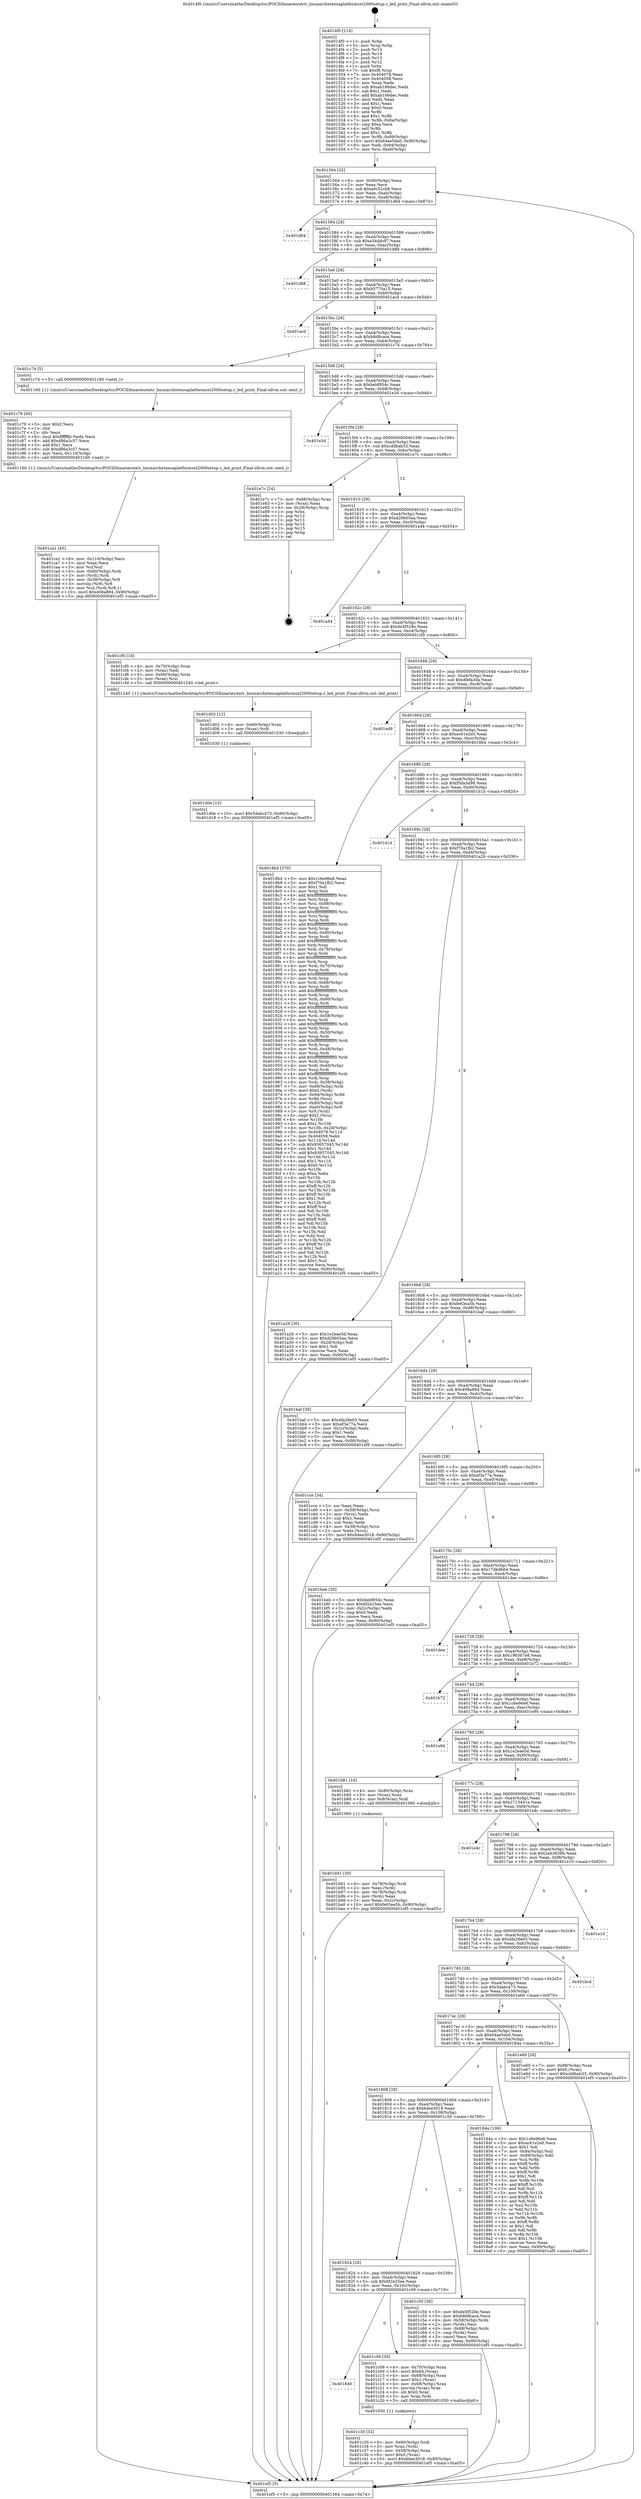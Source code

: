 digraph "0x4014f0" {
  label = "0x4014f0 (/mnt/c/Users/mathe/Desktop/tcc/POCII/binaries/extr_linuxarchxtensaplatformsxt2000setup.c_led_print_Final-ollvm.out::main(0))"
  labelloc = "t"
  node[shape=record]

  Entry [label="",width=0.3,height=0.3,shape=circle,fillcolor=black,style=filled]
  "0x401564" [label="{
     0x401564 [32]\l
     | [instrs]\l
     &nbsp;&nbsp;0x401564 \<+6\>: mov -0x90(%rbp),%eax\l
     &nbsp;&nbsp;0x40156a \<+2\>: mov %eax,%ecx\l
     &nbsp;&nbsp;0x40156c \<+6\>: sub $0xa0c52cb8,%ecx\l
     &nbsp;&nbsp;0x401572 \<+6\>: mov %eax,-0xa4(%rbp)\l
     &nbsp;&nbsp;0x401578 \<+6\>: mov %ecx,-0xa8(%rbp)\l
     &nbsp;&nbsp;0x40157e \<+6\>: je 0000000000401d64 \<main+0x874\>\l
  }"]
  "0x401d64" [label="{
     0x401d64\l
  }", style=dashed]
  "0x401584" [label="{
     0x401584 [28]\l
     | [instrs]\l
     &nbsp;&nbsp;0x401584 \<+5\>: jmp 0000000000401589 \<main+0x99\>\l
     &nbsp;&nbsp;0x401589 \<+6\>: mov -0xa4(%rbp),%eax\l
     &nbsp;&nbsp;0x40158f \<+5\>: sub $0xa34ddc97,%eax\l
     &nbsp;&nbsp;0x401594 \<+6\>: mov %eax,-0xac(%rbp)\l
     &nbsp;&nbsp;0x40159a \<+6\>: je 0000000000401d88 \<main+0x898\>\l
  }"]
  Exit [label="",width=0.3,height=0.3,shape=circle,fillcolor=black,style=filled,peripheries=2]
  "0x401d88" [label="{
     0x401d88\l
  }", style=dashed]
  "0x4015a0" [label="{
     0x4015a0 [28]\l
     | [instrs]\l
     &nbsp;&nbsp;0x4015a0 \<+5\>: jmp 00000000004015a5 \<main+0xb5\>\l
     &nbsp;&nbsp;0x4015a5 \<+6\>: mov -0xa4(%rbp),%eax\l
     &nbsp;&nbsp;0x4015ab \<+5\>: sub $0xb5770a15,%eax\l
     &nbsp;&nbsp;0x4015b0 \<+6\>: mov %eax,-0xb0(%rbp)\l
     &nbsp;&nbsp;0x4015b6 \<+6\>: je 0000000000401acd \<main+0x5dd\>\l
  }"]
  "0x401d0e" [label="{
     0x401d0e [15]\l
     | [instrs]\l
     &nbsp;&nbsp;0x401d0e \<+10\>: movl $0x5dabc473,-0x90(%rbp)\l
     &nbsp;&nbsp;0x401d18 \<+5\>: jmp 0000000000401ef5 \<main+0xa05\>\l
  }"]
  "0x401acd" [label="{
     0x401acd\l
  }", style=dashed]
  "0x4015bc" [label="{
     0x4015bc [28]\l
     | [instrs]\l
     &nbsp;&nbsp;0x4015bc \<+5\>: jmp 00000000004015c1 \<main+0xd1\>\l
     &nbsp;&nbsp;0x4015c1 \<+6\>: mov -0xa4(%rbp),%eax\l
     &nbsp;&nbsp;0x4015c7 \<+5\>: sub $0xb8d8cace,%eax\l
     &nbsp;&nbsp;0x4015cc \<+6\>: mov %eax,-0xb4(%rbp)\l
     &nbsp;&nbsp;0x4015d2 \<+6\>: je 0000000000401c74 \<main+0x784\>\l
  }"]
  "0x401d02" [label="{
     0x401d02 [12]\l
     | [instrs]\l
     &nbsp;&nbsp;0x401d02 \<+4\>: mov -0x60(%rbp),%rax\l
     &nbsp;&nbsp;0x401d06 \<+3\>: mov (%rax),%rdi\l
     &nbsp;&nbsp;0x401d09 \<+5\>: call 0000000000401030 \<free@plt\>\l
     | [calls]\l
     &nbsp;&nbsp;0x401030 \{1\} (unknown)\l
  }"]
  "0x401c74" [label="{
     0x401c74 [5]\l
     | [instrs]\l
     &nbsp;&nbsp;0x401c74 \<+5\>: call 0000000000401160 \<next_i\>\l
     | [calls]\l
     &nbsp;&nbsp;0x401160 \{1\} (/mnt/c/Users/mathe/Desktop/tcc/POCII/binaries/extr_linuxarchxtensaplatformsxt2000setup.c_led_print_Final-ollvm.out::next_i)\l
  }"]
  "0x4015d8" [label="{
     0x4015d8 [28]\l
     | [instrs]\l
     &nbsp;&nbsp;0x4015d8 \<+5\>: jmp 00000000004015dd \<main+0xed\>\l
     &nbsp;&nbsp;0x4015dd \<+6\>: mov -0xa4(%rbp),%eax\l
     &nbsp;&nbsp;0x4015e3 \<+5\>: sub $0xbebf954c,%eax\l
     &nbsp;&nbsp;0x4015e8 \<+6\>: mov %eax,-0xb8(%rbp)\l
     &nbsp;&nbsp;0x4015ee \<+6\>: je 0000000000401e3d \<main+0x94d\>\l
  }"]
  "0x401ca1" [label="{
     0x401ca1 [45]\l
     | [instrs]\l
     &nbsp;&nbsp;0x401ca1 \<+6\>: mov -0x110(%rbp),%ecx\l
     &nbsp;&nbsp;0x401ca7 \<+3\>: imul %eax,%ecx\l
     &nbsp;&nbsp;0x401caa \<+3\>: mov %cl,%sil\l
     &nbsp;&nbsp;0x401cad \<+4\>: mov -0x60(%rbp),%rdi\l
     &nbsp;&nbsp;0x401cb1 \<+3\>: mov (%rdi),%rdi\l
     &nbsp;&nbsp;0x401cb4 \<+4\>: mov -0x58(%rbp),%r8\l
     &nbsp;&nbsp;0x401cb8 \<+3\>: movslq (%r8),%r8\l
     &nbsp;&nbsp;0x401cbb \<+4\>: mov %sil,(%rdi,%r8,1)\l
     &nbsp;&nbsp;0x401cbf \<+10\>: movl $0x408a884,-0x90(%rbp)\l
     &nbsp;&nbsp;0x401cc9 \<+5\>: jmp 0000000000401ef5 \<main+0xa05\>\l
  }"]
  "0x401e3d" [label="{
     0x401e3d\l
  }", style=dashed]
  "0x4015f4" [label="{
     0x4015f4 [28]\l
     | [instrs]\l
     &nbsp;&nbsp;0x4015f4 \<+5\>: jmp 00000000004015f9 \<main+0x109\>\l
     &nbsp;&nbsp;0x4015f9 \<+6\>: mov -0xa4(%rbp),%eax\l
     &nbsp;&nbsp;0x4015ff \<+5\>: sub $0xcddbab33,%eax\l
     &nbsp;&nbsp;0x401604 \<+6\>: mov %eax,-0xbc(%rbp)\l
     &nbsp;&nbsp;0x40160a \<+6\>: je 0000000000401e7c \<main+0x98c\>\l
  }"]
  "0x401c79" [label="{
     0x401c79 [40]\l
     | [instrs]\l
     &nbsp;&nbsp;0x401c79 \<+5\>: mov $0x2,%ecx\l
     &nbsp;&nbsp;0x401c7e \<+1\>: cltd\l
     &nbsp;&nbsp;0x401c7f \<+2\>: idiv %ecx\l
     &nbsp;&nbsp;0x401c81 \<+6\>: imul $0xfffffffe,%edx,%ecx\l
     &nbsp;&nbsp;0x401c87 \<+6\>: add $0xd86a3c57,%ecx\l
     &nbsp;&nbsp;0x401c8d \<+3\>: add $0x1,%ecx\l
     &nbsp;&nbsp;0x401c90 \<+6\>: sub $0xd86a3c57,%ecx\l
     &nbsp;&nbsp;0x401c96 \<+6\>: mov %ecx,-0x110(%rbp)\l
     &nbsp;&nbsp;0x401c9c \<+5\>: call 0000000000401160 \<next_i\>\l
     | [calls]\l
     &nbsp;&nbsp;0x401160 \{1\} (/mnt/c/Users/mathe/Desktop/tcc/POCII/binaries/extr_linuxarchxtensaplatformsxt2000setup.c_led_print_Final-ollvm.out::next_i)\l
  }"]
  "0x401e7c" [label="{
     0x401e7c [24]\l
     | [instrs]\l
     &nbsp;&nbsp;0x401e7c \<+7\>: mov -0x88(%rbp),%rax\l
     &nbsp;&nbsp;0x401e83 \<+2\>: mov (%rax),%eax\l
     &nbsp;&nbsp;0x401e85 \<+4\>: lea -0x28(%rbp),%rsp\l
     &nbsp;&nbsp;0x401e89 \<+1\>: pop %rbx\l
     &nbsp;&nbsp;0x401e8a \<+2\>: pop %r12\l
     &nbsp;&nbsp;0x401e8c \<+2\>: pop %r13\l
     &nbsp;&nbsp;0x401e8e \<+2\>: pop %r14\l
     &nbsp;&nbsp;0x401e90 \<+2\>: pop %r15\l
     &nbsp;&nbsp;0x401e92 \<+1\>: pop %rbp\l
     &nbsp;&nbsp;0x401e93 \<+1\>: ret\l
  }"]
  "0x401610" [label="{
     0x401610 [28]\l
     | [instrs]\l
     &nbsp;&nbsp;0x401610 \<+5\>: jmp 0000000000401615 \<main+0x125\>\l
     &nbsp;&nbsp;0x401615 \<+6\>: mov -0xa4(%rbp),%eax\l
     &nbsp;&nbsp;0x40161b \<+5\>: sub $0xd29b05aa,%eax\l
     &nbsp;&nbsp;0x401620 \<+6\>: mov %eax,-0xc0(%rbp)\l
     &nbsp;&nbsp;0x401626 \<+6\>: je 0000000000401a44 \<main+0x554\>\l
  }"]
  "0x401c30" [label="{
     0x401c30 [32]\l
     | [instrs]\l
     &nbsp;&nbsp;0x401c30 \<+4\>: mov -0x60(%rbp),%rdi\l
     &nbsp;&nbsp;0x401c34 \<+3\>: mov %rax,(%rdi)\l
     &nbsp;&nbsp;0x401c37 \<+4\>: mov -0x58(%rbp),%rax\l
     &nbsp;&nbsp;0x401c3b \<+6\>: movl $0x0,(%rax)\l
     &nbsp;&nbsp;0x401c41 \<+10\>: movl $0x6dee3018,-0x90(%rbp)\l
     &nbsp;&nbsp;0x401c4b \<+5\>: jmp 0000000000401ef5 \<main+0xa05\>\l
  }"]
  "0x401a44" [label="{
     0x401a44\l
  }", style=dashed]
  "0x40162c" [label="{
     0x40162c [28]\l
     | [instrs]\l
     &nbsp;&nbsp;0x40162c \<+5\>: jmp 0000000000401631 \<main+0x141\>\l
     &nbsp;&nbsp;0x401631 \<+6\>: mov -0xa4(%rbp),%eax\l
     &nbsp;&nbsp;0x401637 \<+5\>: sub $0xde5f528e,%eax\l
     &nbsp;&nbsp;0x40163c \<+6\>: mov %eax,-0xc4(%rbp)\l
     &nbsp;&nbsp;0x401642 \<+6\>: je 0000000000401cf0 \<main+0x800\>\l
  }"]
  "0x401840" [label="{
     0x401840\l
  }", style=dashed]
  "0x401cf0" [label="{
     0x401cf0 [18]\l
     | [instrs]\l
     &nbsp;&nbsp;0x401cf0 \<+4\>: mov -0x70(%rbp),%rax\l
     &nbsp;&nbsp;0x401cf4 \<+2\>: mov (%rax),%edi\l
     &nbsp;&nbsp;0x401cf6 \<+4\>: mov -0x60(%rbp),%rax\l
     &nbsp;&nbsp;0x401cfa \<+3\>: mov (%rax),%rsi\l
     &nbsp;&nbsp;0x401cfd \<+5\>: call 0000000000401240 \<led_print\>\l
     | [calls]\l
     &nbsp;&nbsp;0x401240 \{1\} (/mnt/c/Users/mathe/Desktop/tcc/POCII/binaries/extr_linuxarchxtensaplatformsxt2000setup.c_led_print_Final-ollvm.out::led_print)\l
  }"]
  "0x401648" [label="{
     0x401648 [28]\l
     | [instrs]\l
     &nbsp;&nbsp;0x401648 \<+5\>: jmp 000000000040164d \<main+0x15d\>\l
     &nbsp;&nbsp;0x40164d \<+6\>: mov -0xa4(%rbp),%eax\l
     &nbsp;&nbsp;0x401653 \<+5\>: sub $0xdfefa3da,%eax\l
     &nbsp;&nbsp;0x401658 \<+6\>: mov %eax,-0xc8(%rbp)\l
     &nbsp;&nbsp;0x40165e \<+6\>: je 0000000000401ed9 \<main+0x9e9\>\l
  }"]
  "0x401c09" [label="{
     0x401c09 [39]\l
     | [instrs]\l
     &nbsp;&nbsp;0x401c09 \<+4\>: mov -0x70(%rbp),%rax\l
     &nbsp;&nbsp;0x401c0d \<+6\>: movl $0x64,(%rax)\l
     &nbsp;&nbsp;0x401c13 \<+4\>: mov -0x68(%rbp),%rax\l
     &nbsp;&nbsp;0x401c17 \<+6\>: movl $0x1,(%rax)\l
     &nbsp;&nbsp;0x401c1d \<+4\>: mov -0x68(%rbp),%rax\l
     &nbsp;&nbsp;0x401c21 \<+3\>: movslq (%rax),%rax\l
     &nbsp;&nbsp;0x401c24 \<+4\>: shl $0x0,%rax\l
     &nbsp;&nbsp;0x401c28 \<+3\>: mov %rax,%rdi\l
     &nbsp;&nbsp;0x401c2b \<+5\>: call 0000000000401050 \<malloc@plt\>\l
     | [calls]\l
     &nbsp;&nbsp;0x401050 \{1\} (unknown)\l
  }"]
  "0x401ed9" [label="{
     0x401ed9\l
  }", style=dashed]
  "0x401664" [label="{
     0x401664 [28]\l
     | [instrs]\l
     &nbsp;&nbsp;0x401664 \<+5\>: jmp 0000000000401669 \<main+0x179\>\l
     &nbsp;&nbsp;0x401669 \<+6\>: mov -0xa4(%rbp),%eax\l
     &nbsp;&nbsp;0x40166f \<+5\>: sub $0xec61e2e0,%eax\l
     &nbsp;&nbsp;0x401674 \<+6\>: mov %eax,-0xcc(%rbp)\l
     &nbsp;&nbsp;0x40167a \<+6\>: je 00000000004018b4 \<main+0x3c4\>\l
  }"]
  "0x401824" [label="{
     0x401824 [28]\l
     | [instrs]\l
     &nbsp;&nbsp;0x401824 \<+5\>: jmp 0000000000401829 \<main+0x339\>\l
     &nbsp;&nbsp;0x401829 \<+6\>: mov -0xa4(%rbp),%eax\l
     &nbsp;&nbsp;0x40182f \<+5\>: sub $0x6f2e25ee,%eax\l
     &nbsp;&nbsp;0x401834 \<+6\>: mov %eax,-0x10c(%rbp)\l
     &nbsp;&nbsp;0x40183a \<+6\>: je 0000000000401c09 \<main+0x719\>\l
  }"]
  "0x4018b4" [label="{
     0x4018b4 [370]\l
     | [instrs]\l
     &nbsp;&nbsp;0x4018b4 \<+5\>: mov $0x1c6e96e8,%eax\l
     &nbsp;&nbsp;0x4018b9 \<+5\>: mov $0xf70a1fb2,%ecx\l
     &nbsp;&nbsp;0x4018be \<+2\>: mov $0x1,%dl\l
     &nbsp;&nbsp;0x4018c0 \<+3\>: mov %rsp,%rsi\l
     &nbsp;&nbsp;0x4018c3 \<+4\>: add $0xfffffffffffffff0,%rsi\l
     &nbsp;&nbsp;0x4018c7 \<+3\>: mov %rsi,%rsp\l
     &nbsp;&nbsp;0x4018ca \<+7\>: mov %rsi,-0x88(%rbp)\l
     &nbsp;&nbsp;0x4018d1 \<+3\>: mov %rsp,%rsi\l
     &nbsp;&nbsp;0x4018d4 \<+4\>: add $0xfffffffffffffff0,%rsi\l
     &nbsp;&nbsp;0x4018d8 \<+3\>: mov %rsi,%rsp\l
     &nbsp;&nbsp;0x4018db \<+3\>: mov %rsp,%rdi\l
     &nbsp;&nbsp;0x4018de \<+4\>: add $0xfffffffffffffff0,%rdi\l
     &nbsp;&nbsp;0x4018e2 \<+3\>: mov %rdi,%rsp\l
     &nbsp;&nbsp;0x4018e5 \<+4\>: mov %rdi,-0x80(%rbp)\l
     &nbsp;&nbsp;0x4018e9 \<+3\>: mov %rsp,%rdi\l
     &nbsp;&nbsp;0x4018ec \<+4\>: add $0xfffffffffffffff0,%rdi\l
     &nbsp;&nbsp;0x4018f0 \<+3\>: mov %rdi,%rsp\l
     &nbsp;&nbsp;0x4018f3 \<+4\>: mov %rdi,-0x78(%rbp)\l
     &nbsp;&nbsp;0x4018f7 \<+3\>: mov %rsp,%rdi\l
     &nbsp;&nbsp;0x4018fa \<+4\>: add $0xfffffffffffffff0,%rdi\l
     &nbsp;&nbsp;0x4018fe \<+3\>: mov %rdi,%rsp\l
     &nbsp;&nbsp;0x401901 \<+4\>: mov %rdi,-0x70(%rbp)\l
     &nbsp;&nbsp;0x401905 \<+3\>: mov %rsp,%rdi\l
     &nbsp;&nbsp;0x401908 \<+4\>: add $0xfffffffffffffff0,%rdi\l
     &nbsp;&nbsp;0x40190c \<+3\>: mov %rdi,%rsp\l
     &nbsp;&nbsp;0x40190f \<+4\>: mov %rdi,-0x68(%rbp)\l
     &nbsp;&nbsp;0x401913 \<+3\>: mov %rsp,%rdi\l
     &nbsp;&nbsp;0x401916 \<+4\>: add $0xfffffffffffffff0,%rdi\l
     &nbsp;&nbsp;0x40191a \<+3\>: mov %rdi,%rsp\l
     &nbsp;&nbsp;0x40191d \<+4\>: mov %rdi,-0x60(%rbp)\l
     &nbsp;&nbsp;0x401921 \<+3\>: mov %rsp,%rdi\l
     &nbsp;&nbsp;0x401924 \<+4\>: add $0xfffffffffffffff0,%rdi\l
     &nbsp;&nbsp;0x401928 \<+3\>: mov %rdi,%rsp\l
     &nbsp;&nbsp;0x40192b \<+4\>: mov %rdi,-0x58(%rbp)\l
     &nbsp;&nbsp;0x40192f \<+3\>: mov %rsp,%rdi\l
     &nbsp;&nbsp;0x401932 \<+4\>: add $0xfffffffffffffff0,%rdi\l
     &nbsp;&nbsp;0x401936 \<+3\>: mov %rdi,%rsp\l
     &nbsp;&nbsp;0x401939 \<+4\>: mov %rdi,-0x50(%rbp)\l
     &nbsp;&nbsp;0x40193d \<+3\>: mov %rsp,%rdi\l
     &nbsp;&nbsp;0x401940 \<+4\>: add $0xfffffffffffffff0,%rdi\l
     &nbsp;&nbsp;0x401944 \<+3\>: mov %rdi,%rsp\l
     &nbsp;&nbsp;0x401947 \<+4\>: mov %rdi,-0x48(%rbp)\l
     &nbsp;&nbsp;0x40194b \<+3\>: mov %rsp,%rdi\l
     &nbsp;&nbsp;0x40194e \<+4\>: add $0xfffffffffffffff0,%rdi\l
     &nbsp;&nbsp;0x401952 \<+3\>: mov %rdi,%rsp\l
     &nbsp;&nbsp;0x401955 \<+4\>: mov %rdi,-0x40(%rbp)\l
     &nbsp;&nbsp;0x401959 \<+3\>: mov %rsp,%rdi\l
     &nbsp;&nbsp;0x40195c \<+4\>: add $0xfffffffffffffff0,%rdi\l
     &nbsp;&nbsp;0x401960 \<+3\>: mov %rdi,%rsp\l
     &nbsp;&nbsp;0x401963 \<+4\>: mov %rdi,-0x38(%rbp)\l
     &nbsp;&nbsp;0x401967 \<+7\>: mov -0x88(%rbp),%rdi\l
     &nbsp;&nbsp;0x40196e \<+6\>: movl $0x0,(%rdi)\l
     &nbsp;&nbsp;0x401974 \<+7\>: mov -0x94(%rbp),%r8d\l
     &nbsp;&nbsp;0x40197b \<+3\>: mov %r8d,(%rsi)\l
     &nbsp;&nbsp;0x40197e \<+4\>: mov -0x80(%rbp),%rdi\l
     &nbsp;&nbsp;0x401982 \<+7\>: mov -0xa0(%rbp),%r9\l
     &nbsp;&nbsp;0x401989 \<+3\>: mov %r9,(%rdi)\l
     &nbsp;&nbsp;0x40198c \<+3\>: cmpl $0x2,(%rsi)\l
     &nbsp;&nbsp;0x40198f \<+4\>: setne %r10b\l
     &nbsp;&nbsp;0x401993 \<+4\>: and $0x1,%r10b\l
     &nbsp;&nbsp;0x401997 \<+4\>: mov %r10b,-0x2d(%rbp)\l
     &nbsp;&nbsp;0x40199b \<+8\>: mov 0x404078,%r11d\l
     &nbsp;&nbsp;0x4019a3 \<+7\>: mov 0x404058,%ebx\l
     &nbsp;&nbsp;0x4019aa \<+3\>: mov %r11d,%r14d\l
     &nbsp;&nbsp;0x4019ad \<+7\>: sub $0x93657045,%r14d\l
     &nbsp;&nbsp;0x4019b4 \<+4\>: sub $0x1,%r14d\l
     &nbsp;&nbsp;0x4019b8 \<+7\>: add $0x93657045,%r14d\l
     &nbsp;&nbsp;0x4019bf \<+4\>: imul %r14d,%r11d\l
     &nbsp;&nbsp;0x4019c3 \<+4\>: and $0x1,%r11d\l
     &nbsp;&nbsp;0x4019c7 \<+4\>: cmp $0x0,%r11d\l
     &nbsp;&nbsp;0x4019cb \<+4\>: sete %r10b\l
     &nbsp;&nbsp;0x4019cf \<+3\>: cmp $0xa,%ebx\l
     &nbsp;&nbsp;0x4019d2 \<+4\>: setl %r15b\l
     &nbsp;&nbsp;0x4019d6 \<+3\>: mov %r10b,%r12b\l
     &nbsp;&nbsp;0x4019d9 \<+4\>: xor $0xff,%r12b\l
     &nbsp;&nbsp;0x4019dd \<+3\>: mov %r15b,%r13b\l
     &nbsp;&nbsp;0x4019e0 \<+4\>: xor $0xff,%r13b\l
     &nbsp;&nbsp;0x4019e4 \<+3\>: xor $0x1,%dl\l
     &nbsp;&nbsp;0x4019e7 \<+3\>: mov %r12b,%sil\l
     &nbsp;&nbsp;0x4019ea \<+4\>: and $0xff,%sil\l
     &nbsp;&nbsp;0x4019ee \<+3\>: and %dl,%r10b\l
     &nbsp;&nbsp;0x4019f1 \<+3\>: mov %r13b,%dil\l
     &nbsp;&nbsp;0x4019f4 \<+4\>: and $0xff,%dil\l
     &nbsp;&nbsp;0x4019f8 \<+3\>: and %dl,%r15b\l
     &nbsp;&nbsp;0x4019fb \<+3\>: or %r10b,%sil\l
     &nbsp;&nbsp;0x4019fe \<+3\>: or %r15b,%dil\l
     &nbsp;&nbsp;0x401a01 \<+3\>: xor %dil,%sil\l
     &nbsp;&nbsp;0x401a04 \<+3\>: or %r13b,%r12b\l
     &nbsp;&nbsp;0x401a07 \<+4\>: xor $0xff,%r12b\l
     &nbsp;&nbsp;0x401a0b \<+3\>: or $0x1,%dl\l
     &nbsp;&nbsp;0x401a0e \<+3\>: and %dl,%r12b\l
     &nbsp;&nbsp;0x401a11 \<+3\>: or %r12b,%sil\l
     &nbsp;&nbsp;0x401a14 \<+4\>: test $0x1,%sil\l
     &nbsp;&nbsp;0x401a18 \<+3\>: cmovne %ecx,%eax\l
     &nbsp;&nbsp;0x401a1b \<+6\>: mov %eax,-0x90(%rbp)\l
     &nbsp;&nbsp;0x401a21 \<+5\>: jmp 0000000000401ef5 \<main+0xa05\>\l
  }"]
  "0x401680" [label="{
     0x401680 [28]\l
     | [instrs]\l
     &nbsp;&nbsp;0x401680 \<+5\>: jmp 0000000000401685 \<main+0x195\>\l
     &nbsp;&nbsp;0x401685 \<+6\>: mov -0xa4(%rbp),%eax\l
     &nbsp;&nbsp;0x40168b \<+5\>: sub $0xf5da3d99,%eax\l
     &nbsp;&nbsp;0x401690 \<+6\>: mov %eax,-0xd0(%rbp)\l
     &nbsp;&nbsp;0x401696 \<+6\>: je 0000000000401d1d \<main+0x82d\>\l
  }"]
  "0x401c50" [label="{
     0x401c50 [36]\l
     | [instrs]\l
     &nbsp;&nbsp;0x401c50 \<+5\>: mov $0xde5f528e,%eax\l
     &nbsp;&nbsp;0x401c55 \<+5\>: mov $0xb8d8cace,%ecx\l
     &nbsp;&nbsp;0x401c5a \<+4\>: mov -0x58(%rbp),%rdx\l
     &nbsp;&nbsp;0x401c5e \<+2\>: mov (%rdx),%esi\l
     &nbsp;&nbsp;0x401c60 \<+4\>: mov -0x68(%rbp),%rdx\l
     &nbsp;&nbsp;0x401c64 \<+2\>: cmp (%rdx),%esi\l
     &nbsp;&nbsp;0x401c66 \<+3\>: cmovl %ecx,%eax\l
     &nbsp;&nbsp;0x401c69 \<+6\>: mov %eax,-0x90(%rbp)\l
     &nbsp;&nbsp;0x401c6f \<+5\>: jmp 0000000000401ef5 \<main+0xa05\>\l
  }"]
  "0x401d1d" [label="{
     0x401d1d\l
  }", style=dashed]
  "0x40169c" [label="{
     0x40169c [28]\l
     | [instrs]\l
     &nbsp;&nbsp;0x40169c \<+5\>: jmp 00000000004016a1 \<main+0x1b1\>\l
     &nbsp;&nbsp;0x4016a1 \<+6\>: mov -0xa4(%rbp),%eax\l
     &nbsp;&nbsp;0x4016a7 \<+5\>: sub $0xf70a1fb2,%eax\l
     &nbsp;&nbsp;0x4016ac \<+6\>: mov %eax,-0xd4(%rbp)\l
     &nbsp;&nbsp;0x4016b2 \<+6\>: je 0000000000401a26 \<main+0x536\>\l
  }"]
  "0x401b91" [label="{
     0x401b91 [30]\l
     | [instrs]\l
     &nbsp;&nbsp;0x401b91 \<+4\>: mov -0x78(%rbp),%rdi\l
     &nbsp;&nbsp;0x401b95 \<+2\>: mov %eax,(%rdi)\l
     &nbsp;&nbsp;0x401b97 \<+4\>: mov -0x78(%rbp),%rdi\l
     &nbsp;&nbsp;0x401b9b \<+2\>: mov (%rdi),%eax\l
     &nbsp;&nbsp;0x401b9d \<+3\>: mov %eax,-0x2c(%rbp)\l
     &nbsp;&nbsp;0x401ba0 \<+10\>: movl $0xfe63ea5b,-0x90(%rbp)\l
     &nbsp;&nbsp;0x401baa \<+5\>: jmp 0000000000401ef5 \<main+0xa05\>\l
  }"]
  "0x401a26" [label="{
     0x401a26 [30]\l
     | [instrs]\l
     &nbsp;&nbsp;0x401a26 \<+5\>: mov $0x1e2eae5d,%eax\l
     &nbsp;&nbsp;0x401a2b \<+5\>: mov $0xd29b05aa,%ecx\l
     &nbsp;&nbsp;0x401a30 \<+3\>: mov -0x2d(%rbp),%dl\l
     &nbsp;&nbsp;0x401a33 \<+3\>: test $0x1,%dl\l
     &nbsp;&nbsp;0x401a36 \<+3\>: cmovne %ecx,%eax\l
     &nbsp;&nbsp;0x401a39 \<+6\>: mov %eax,-0x90(%rbp)\l
     &nbsp;&nbsp;0x401a3f \<+5\>: jmp 0000000000401ef5 \<main+0xa05\>\l
  }"]
  "0x4016b8" [label="{
     0x4016b8 [28]\l
     | [instrs]\l
     &nbsp;&nbsp;0x4016b8 \<+5\>: jmp 00000000004016bd \<main+0x1cd\>\l
     &nbsp;&nbsp;0x4016bd \<+6\>: mov -0xa4(%rbp),%eax\l
     &nbsp;&nbsp;0x4016c3 \<+5\>: sub $0xfe63ea5b,%eax\l
     &nbsp;&nbsp;0x4016c8 \<+6\>: mov %eax,-0xd8(%rbp)\l
     &nbsp;&nbsp;0x4016ce \<+6\>: je 0000000000401baf \<main+0x6bf\>\l
  }"]
  "0x4014f0" [label="{
     0x4014f0 [116]\l
     | [instrs]\l
     &nbsp;&nbsp;0x4014f0 \<+1\>: push %rbp\l
     &nbsp;&nbsp;0x4014f1 \<+3\>: mov %rsp,%rbp\l
     &nbsp;&nbsp;0x4014f4 \<+2\>: push %r15\l
     &nbsp;&nbsp;0x4014f6 \<+2\>: push %r14\l
     &nbsp;&nbsp;0x4014f8 \<+2\>: push %r13\l
     &nbsp;&nbsp;0x4014fa \<+2\>: push %r12\l
     &nbsp;&nbsp;0x4014fc \<+1\>: push %rbx\l
     &nbsp;&nbsp;0x4014fd \<+7\>: sub $0xf8,%rsp\l
     &nbsp;&nbsp;0x401504 \<+7\>: mov 0x404078,%eax\l
     &nbsp;&nbsp;0x40150b \<+7\>: mov 0x404058,%ecx\l
     &nbsp;&nbsp;0x401512 \<+2\>: mov %eax,%edx\l
     &nbsp;&nbsp;0x401514 \<+6\>: sub $0xab166dec,%edx\l
     &nbsp;&nbsp;0x40151a \<+3\>: sub $0x1,%edx\l
     &nbsp;&nbsp;0x40151d \<+6\>: add $0xab166dec,%edx\l
     &nbsp;&nbsp;0x401523 \<+3\>: imul %edx,%eax\l
     &nbsp;&nbsp;0x401526 \<+3\>: and $0x1,%eax\l
     &nbsp;&nbsp;0x401529 \<+3\>: cmp $0x0,%eax\l
     &nbsp;&nbsp;0x40152c \<+4\>: sete %r8b\l
     &nbsp;&nbsp;0x401530 \<+4\>: and $0x1,%r8b\l
     &nbsp;&nbsp;0x401534 \<+7\>: mov %r8b,-0x8a(%rbp)\l
     &nbsp;&nbsp;0x40153b \<+3\>: cmp $0xa,%ecx\l
     &nbsp;&nbsp;0x40153e \<+4\>: setl %r8b\l
     &nbsp;&nbsp;0x401542 \<+4\>: and $0x1,%r8b\l
     &nbsp;&nbsp;0x401546 \<+7\>: mov %r8b,-0x89(%rbp)\l
     &nbsp;&nbsp;0x40154d \<+10\>: movl $0x64ae5da0,-0x90(%rbp)\l
     &nbsp;&nbsp;0x401557 \<+6\>: mov %edi,-0x94(%rbp)\l
     &nbsp;&nbsp;0x40155d \<+7\>: mov %rsi,-0xa0(%rbp)\l
  }"]
  "0x401baf" [label="{
     0x401baf [30]\l
     | [instrs]\l
     &nbsp;&nbsp;0x401baf \<+5\>: mov $0x4fa28e03,%eax\l
     &nbsp;&nbsp;0x401bb4 \<+5\>: mov $0xef3a77a,%ecx\l
     &nbsp;&nbsp;0x401bb9 \<+3\>: mov -0x2c(%rbp),%edx\l
     &nbsp;&nbsp;0x401bbc \<+3\>: cmp $0x1,%edx\l
     &nbsp;&nbsp;0x401bbf \<+3\>: cmovl %ecx,%eax\l
     &nbsp;&nbsp;0x401bc2 \<+6\>: mov %eax,-0x90(%rbp)\l
     &nbsp;&nbsp;0x401bc8 \<+5\>: jmp 0000000000401ef5 \<main+0xa05\>\l
  }"]
  "0x4016d4" [label="{
     0x4016d4 [28]\l
     | [instrs]\l
     &nbsp;&nbsp;0x4016d4 \<+5\>: jmp 00000000004016d9 \<main+0x1e9\>\l
     &nbsp;&nbsp;0x4016d9 \<+6\>: mov -0xa4(%rbp),%eax\l
     &nbsp;&nbsp;0x4016df \<+5\>: sub $0x408a884,%eax\l
     &nbsp;&nbsp;0x4016e4 \<+6\>: mov %eax,-0xdc(%rbp)\l
     &nbsp;&nbsp;0x4016ea \<+6\>: je 0000000000401cce \<main+0x7de\>\l
  }"]
  "0x401ef5" [label="{
     0x401ef5 [5]\l
     | [instrs]\l
     &nbsp;&nbsp;0x401ef5 \<+5\>: jmp 0000000000401564 \<main+0x74\>\l
  }"]
  "0x401cce" [label="{
     0x401cce [34]\l
     | [instrs]\l
     &nbsp;&nbsp;0x401cce \<+2\>: xor %eax,%eax\l
     &nbsp;&nbsp;0x401cd0 \<+4\>: mov -0x58(%rbp),%rcx\l
     &nbsp;&nbsp;0x401cd4 \<+2\>: mov (%rcx),%edx\l
     &nbsp;&nbsp;0x401cd6 \<+3\>: sub $0x1,%eax\l
     &nbsp;&nbsp;0x401cd9 \<+2\>: sub %eax,%edx\l
     &nbsp;&nbsp;0x401cdb \<+4\>: mov -0x58(%rbp),%rcx\l
     &nbsp;&nbsp;0x401cdf \<+2\>: mov %edx,(%rcx)\l
     &nbsp;&nbsp;0x401ce1 \<+10\>: movl $0x6dee3018,-0x90(%rbp)\l
     &nbsp;&nbsp;0x401ceb \<+5\>: jmp 0000000000401ef5 \<main+0xa05\>\l
  }"]
  "0x4016f0" [label="{
     0x4016f0 [28]\l
     | [instrs]\l
     &nbsp;&nbsp;0x4016f0 \<+5\>: jmp 00000000004016f5 \<main+0x205\>\l
     &nbsp;&nbsp;0x4016f5 \<+6\>: mov -0xa4(%rbp),%eax\l
     &nbsp;&nbsp;0x4016fb \<+5\>: sub $0xef3a77a,%eax\l
     &nbsp;&nbsp;0x401700 \<+6\>: mov %eax,-0xe0(%rbp)\l
     &nbsp;&nbsp;0x401706 \<+6\>: je 0000000000401beb \<main+0x6fb\>\l
  }"]
  "0x401808" [label="{
     0x401808 [28]\l
     | [instrs]\l
     &nbsp;&nbsp;0x401808 \<+5\>: jmp 000000000040180d \<main+0x31d\>\l
     &nbsp;&nbsp;0x40180d \<+6\>: mov -0xa4(%rbp),%eax\l
     &nbsp;&nbsp;0x401813 \<+5\>: sub $0x6dee3018,%eax\l
     &nbsp;&nbsp;0x401818 \<+6\>: mov %eax,-0x108(%rbp)\l
     &nbsp;&nbsp;0x40181e \<+6\>: je 0000000000401c50 \<main+0x760\>\l
  }"]
  "0x401beb" [label="{
     0x401beb [30]\l
     | [instrs]\l
     &nbsp;&nbsp;0x401beb \<+5\>: mov $0xbebf954c,%eax\l
     &nbsp;&nbsp;0x401bf0 \<+5\>: mov $0x6f2e25ee,%ecx\l
     &nbsp;&nbsp;0x401bf5 \<+3\>: mov -0x2c(%rbp),%edx\l
     &nbsp;&nbsp;0x401bf8 \<+3\>: cmp $0x0,%edx\l
     &nbsp;&nbsp;0x401bfb \<+3\>: cmove %ecx,%eax\l
     &nbsp;&nbsp;0x401bfe \<+6\>: mov %eax,-0x90(%rbp)\l
     &nbsp;&nbsp;0x401c04 \<+5\>: jmp 0000000000401ef5 \<main+0xa05\>\l
  }"]
  "0x40170c" [label="{
     0x40170c [28]\l
     | [instrs]\l
     &nbsp;&nbsp;0x40170c \<+5\>: jmp 0000000000401711 \<main+0x221\>\l
     &nbsp;&nbsp;0x401711 \<+6\>: mov -0xa4(%rbp),%eax\l
     &nbsp;&nbsp;0x401717 \<+5\>: sub $0x17dbdb64,%eax\l
     &nbsp;&nbsp;0x40171c \<+6\>: mov %eax,-0xe4(%rbp)\l
     &nbsp;&nbsp;0x401722 \<+6\>: je 0000000000401dee \<main+0x8fe\>\l
  }"]
  "0x40184a" [label="{
     0x40184a [106]\l
     | [instrs]\l
     &nbsp;&nbsp;0x40184a \<+5\>: mov $0x1c6e96e8,%eax\l
     &nbsp;&nbsp;0x40184f \<+5\>: mov $0xec61e2e0,%ecx\l
     &nbsp;&nbsp;0x401854 \<+2\>: mov $0x1,%dl\l
     &nbsp;&nbsp;0x401856 \<+7\>: mov -0x8a(%rbp),%sil\l
     &nbsp;&nbsp;0x40185d \<+7\>: mov -0x89(%rbp),%dil\l
     &nbsp;&nbsp;0x401864 \<+3\>: mov %sil,%r8b\l
     &nbsp;&nbsp;0x401867 \<+4\>: xor $0xff,%r8b\l
     &nbsp;&nbsp;0x40186b \<+3\>: mov %dil,%r9b\l
     &nbsp;&nbsp;0x40186e \<+4\>: xor $0xff,%r9b\l
     &nbsp;&nbsp;0x401872 \<+3\>: xor $0x1,%dl\l
     &nbsp;&nbsp;0x401875 \<+3\>: mov %r8b,%r10b\l
     &nbsp;&nbsp;0x401878 \<+4\>: and $0xff,%r10b\l
     &nbsp;&nbsp;0x40187c \<+3\>: and %dl,%sil\l
     &nbsp;&nbsp;0x40187f \<+3\>: mov %r9b,%r11b\l
     &nbsp;&nbsp;0x401882 \<+4\>: and $0xff,%r11b\l
     &nbsp;&nbsp;0x401886 \<+3\>: and %dl,%dil\l
     &nbsp;&nbsp;0x401889 \<+3\>: or %sil,%r10b\l
     &nbsp;&nbsp;0x40188c \<+3\>: or %dil,%r11b\l
     &nbsp;&nbsp;0x40188f \<+3\>: xor %r11b,%r10b\l
     &nbsp;&nbsp;0x401892 \<+3\>: or %r9b,%r8b\l
     &nbsp;&nbsp;0x401895 \<+4\>: xor $0xff,%r8b\l
     &nbsp;&nbsp;0x401899 \<+3\>: or $0x1,%dl\l
     &nbsp;&nbsp;0x40189c \<+3\>: and %dl,%r8b\l
     &nbsp;&nbsp;0x40189f \<+3\>: or %r8b,%r10b\l
     &nbsp;&nbsp;0x4018a2 \<+4\>: test $0x1,%r10b\l
     &nbsp;&nbsp;0x4018a6 \<+3\>: cmovne %ecx,%eax\l
     &nbsp;&nbsp;0x4018a9 \<+6\>: mov %eax,-0x90(%rbp)\l
     &nbsp;&nbsp;0x4018af \<+5\>: jmp 0000000000401ef5 \<main+0xa05\>\l
  }"]
  "0x401dee" [label="{
     0x401dee\l
  }", style=dashed]
  "0x401728" [label="{
     0x401728 [28]\l
     | [instrs]\l
     &nbsp;&nbsp;0x401728 \<+5\>: jmp 000000000040172d \<main+0x23d\>\l
     &nbsp;&nbsp;0x40172d \<+6\>: mov -0xa4(%rbp),%eax\l
     &nbsp;&nbsp;0x401733 \<+5\>: sub $0x196367e8,%eax\l
     &nbsp;&nbsp;0x401738 \<+6\>: mov %eax,-0xe8(%rbp)\l
     &nbsp;&nbsp;0x40173e \<+6\>: je 0000000000401b72 \<main+0x682\>\l
  }"]
  "0x4017ec" [label="{
     0x4017ec [28]\l
     | [instrs]\l
     &nbsp;&nbsp;0x4017ec \<+5\>: jmp 00000000004017f1 \<main+0x301\>\l
     &nbsp;&nbsp;0x4017f1 \<+6\>: mov -0xa4(%rbp),%eax\l
     &nbsp;&nbsp;0x4017f7 \<+5\>: sub $0x64ae5da0,%eax\l
     &nbsp;&nbsp;0x4017fc \<+6\>: mov %eax,-0x104(%rbp)\l
     &nbsp;&nbsp;0x401802 \<+6\>: je 000000000040184a \<main+0x35a\>\l
  }"]
  "0x401b72" [label="{
     0x401b72\l
  }", style=dashed]
  "0x401744" [label="{
     0x401744 [28]\l
     | [instrs]\l
     &nbsp;&nbsp;0x401744 \<+5\>: jmp 0000000000401749 \<main+0x259\>\l
     &nbsp;&nbsp;0x401749 \<+6\>: mov -0xa4(%rbp),%eax\l
     &nbsp;&nbsp;0x40174f \<+5\>: sub $0x1c6e96e8,%eax\l
     &nbsp;&nbsp;0x401754 \<+6\>: mov %eax,-0xec(%rbp)\l
     &nbsp;&nbsp;0x40175a \<+6\>: je 0000000000401e94 \<main+0x9a4\>\l
  }"]
  "0x401e60" [label="{
     0x401e60 [28]\l
     | [instrs]\l
     &nbsp;&nbsp;0x401e60 \<+7\>: mov -0x88(%rbp),%rax\l
     &nbsp;&nbsp;0x401e67 \<+6\>: movl $0x0,(%rax)\l
     &nbsp;&nbsp;0x401e6d \<+10\>: movl $0xcddbab33,-0x90(%rbp)\l
     &nbsp;&nbsp;0x401e77 \<+5\>: jmp 0000000000401ef5 \<main+0xa05\>\l
  }"]
  "0x401e94" [label="{
     0x401e94\l
  }", style=dashed]
  "0x401760" [label="{
     0x401760 [28]\l
     | [instrs]\l
     &nbsp;&nbsp;0x401760 \<+5\>: jmp 0000000000401765 \<main+0x275\>\l
     &nbsp;&nbsp;0x401765 \<+6\>: mov -0xa4(%rbp),%eax\l
     &nbsp;&nbsp;0x40176b \<+5\>: sub $0x1e2eae5d,%eax\l
     &nbsp;&nbsp;0x401770 \<+6\>: mov %eax,-0xf0(%rbp)\l
     &nbsp;&nbsp;0x401776 \<+6\>: je 0000000000401b81 \<main+0x691\>\l
  }"]
  "0x4017d0" [label="{
     0x4017d0 [28]\l
     | [instrs]\l
     &nbsp;&nbsp;0x4017d0 \<+5\>: jmp 00000000004017d5 \<main+0x2e5\>\l
     &nbsp;&nbsp;0x4017d5 \<+6\>: mov -0xa4(%rbp),%eax\l
     &nbsp;&nbsp;0x4017db \<+5\>: sub $0x5dabc473,%eax\l
     &nbsp;&nbsp;0x4017e0 \<+6\>: mov %eax,-0x100(%rbp)\l
     &nbsp;&nbsp;0x4017e6 \<+6\>: je 0000000000401e60 \<main+0x970\>\l
  }"]
  "0x401b81" [label="{
     0x401b81 [16]\l
     | [instrs]\l
     &nbsp;&nbsp;0x401b81 \<+4\>: mov -0x80(%rbp),%rax\l
     &nbsp;&nbsp;0x401b85 \<+3\>: mov (%rax),%rax\l
     &nbsp;&nbsp;0x401b88 \<+4\>: mov 0x8(%rax),%rdi\l
     &nbsp;&nbsp;0x401b8c \<+5\>: call 0000000000401060 \<atoi@plt\>\l
     | [calls]\l
     &nbsp;&nbsp;0x401060 \{1\} (unknown)\l
  }"]
  "0x40177c" [label="{
     0x40177c [28]\l
     | [instrs]\l
     &nbsp;&nbsp;0x40177c \<+5\>: jmp 0000000000401781 \<main+0x291\>\l
     &nbsp;&nbsp;0x401781 \<+6\>: mov -0xa4(%rbp),%eax\l
     &nbsp;&nbsp;0x401787 \<+5\>: sub $0x2713441e,%eax\l
     &nbsp;&nbsp;0x40178c \<+6\>: mov %eax,-0xf4(%rbp)\l
     &nbsp;&nbsp;0x401792 \<+6\>: je 0000000000401e4c \<main+0x95c\>\l
  }"]
  "0x401bcd" [label="{
     0x401bcd\l
  }", style=dashed]
  "0x401e4c" [label="{
     0x401e4c\l
  }", style=dashed]
  "0x401798" [label="{
     0x401798 [28]\l
     | [instrs]\l
     &nbsp;&nbsp;0x401798 \<+5\>: jmp 000000000040179d \<main+0x2ad\>\l
     &nbsp;&nbsp;0x40179d \<+6\>: mov -0xa4(%rbp),%eax\l
     &nbsp;&nbsp;0x4017a3 \<+5\>: sub $0x2eb3838b,%eax\l
     &nbsp;&nbsp;0x4017a8 \<+6\>: mov %eax,-0xf8(%rbp)\l
     &nbsp;&nbsp;0x4017ae \<+6\>: je 0000000000401e10 \<main+0x920\>\l
  }"]
  "0x4017b4" [label="{
     0x4017b4 [28]\l
     | [instrs]\l
     &nbsp;&nbsp;0x4017b4 \<+5\>: jmp 00000000004017b9 \<main+0x2c9\>\l
     &nbsp;&nbsp;0x4017b9 \<+6\>: mov -0xa4(%rbp),%eax\l
     &nbsp;&nbsp;0x4017bf \<+5\>: sub $0x4fa28e03,%eax\l
     &nbsp;&nbsp;0x4017c4 \<+6\>: mov %eax,-0xfc(%rbp)\l
     &nbsp;&nbsp;0x4017ca \<+6\>: je 0000000000401bcd \<main+0x6dd\>\l
  }"]
  "0x401e10" [label="{
     0x401e10\l
  }", style=dashed]
  Entry -> "0x4014f0" [label=" 1"]
  "0x401564" -> "0x401d64" [label=" 0"]
  "0x401564" -> "0x401584" [label=" 14"]
  "0x401e7c" -> Exit [label=" 1"]
  "0x401584" -> "0x401d88" [label=" 0"]
  "0x401584" -> "0x4015a0" [label=" 14"]
  "0x401e60" -> "0x401ef5" [label=" 1"]
  "0x4015a0" -> "0x401acd" [label=" 0"]
  "0x4015a0" -> "0x4015bc" [label=" 14"]
  "0x401d0e" -> "0x401ef5" [label=" 1"]
  "0x4015bc" -> "0x401c74" [label=" 1"]
  "0x4015bc" -> "0x4015d8" [label=" 13"]
  "0x401d02" -> "0x401d0e" [label=" 1"]
  "0x4015d8" -> "0x401e3d" [label=" 0"]
  "0x4015d8" -> "0x4015f4" [label=" 13"]
  "0x401cf0" -> "0x401d02" [label=" 1"]
  "0x4015f4" -> "0x401e7c" [label=" 1"]
  "0x4015f4" -> "0x401610" [label=" 12"]
  "0x401cce" -> "0x401ef5" [label=" 1"]
  "0x401610" -> "0x401a44" [label=" 0"]
  "0x401610" -> "0x40162c" [label=" 12"]
  "0x401ca1" -> "0x401ef5" [label=" 1"]
  "0x40162c" -> "0x401cf0" [label=" 1"]
  "0x40162c" -> "0x401648" [label=" 11"]
  "0x401c79" -> "0x401ca1" [label=" 1"]
  "0x401648" -> "0x401ed9" [label=" 0"]
  "0x401648" -> "0x401664" [label=" 11"]
  "0x401c74" -> "0x401c79" [label=" 1"]
  "0x401664" -> "0x4018b4" [label=" 1"]
  "0x401664" -> "0x401680" [label=" 10"]
  "0x401c30" -> "0x401ef5" [label=" 1"]
  "0x401680" -> "0x401d1d" [label=" 0"]
  "0x401680" -> "0x40169c" [label=" 10"]
  "0x401c09" -> "0x401c30" [label=" 1"]
  "0x40169c" -> "0x401a26" [label=" 1"]
  "0x40169c" -> "0x4016b8" [label=" 9"]
  "0x401824" -> "0x401c09" [label=" 1"]
  "0x4016b8" -> "0x401baf" [label=" 1"]
  "0x4016b8" -> "0x4016d4" [label=" 8"]
  "0x401808" -> "0x401824" [label=" 1"]
  "0x4016d4" -> "0x401cce" [label=" 1"]
  "0x4016d4" -> "0x4016f0" [label=" 7"]
  "0x401808" -> "0x401c50" [label=" 2"]
  "0x4016f0" -> "0x401beb" [label=" 1"]
  "0x4016f0" -> "0x40170c" [label=" 6"]
  "0x401824" -> "0x401840" [label=" 0"]
  "0x40170c" -> "0x401dee" [label=" 0"]
  "0x40170c" -> "0x401728" [label=" 6"]
  "0x401beb" -> "0x401ef5" [label=" 1"]
  "0x401728" -> "0x401b72" [label=" 0"]
  "0x401728" -> "0x401744" [label=" 6"]
  "0x401b91" -> "0x401ef5" [label=" 1"]
  "0x401744" -> "0x401e94" [label=" 0"]
  "0x401744" -> "0x401760" [label=" 6"]
  "0x401b81" -> "0x401b91" [label=" 1"]
  "0x401760" -> "0x401b81" [label=" 1"]
  "0x401760" -> "0x40177c" [label=" 5"]
  "0x4018b4" -> "0x401ef5" [label=" 1"]
  "0x40177c" -> "0x401e4c" [label=" 0"]
  "0x40177c" -> "0x401798" [label=" 5"]
  "0x401c50" -> "0x401ef5" [label=" 2"]
  "0x401798" -> "0x401e10" [label=" 0"]
  "0x401798" -> "0x4017b4" [label=" 5"]
  "0x401ef5" -> "0x401564" [label=" 13"]
  "0x4017b4" -> "0x401bcd" [label=" 0"]
  "0x4017b4" -> "0x4017d0" [label=" 5"]
  "0x401a26" -> "0x401ef5" [label=" 1"]
  "0x4017d0" -> "0x401e60" [label=" 1"]
  "0x4017d0" -> "0x4017ec" [label=" 4"]
  "0x401baf" -> "0x401ef5" [label=" 1"]
  "0x4017ec" -> "0x40184a" [label=" 1"]
  "0x4017ec" -> "0x401808" [label=" 3"]
  "0x40184a" -> "0x401ef5" [label=" 1"]
  "0x4014f0" -> "0x401564" [label=" 1"]
}
